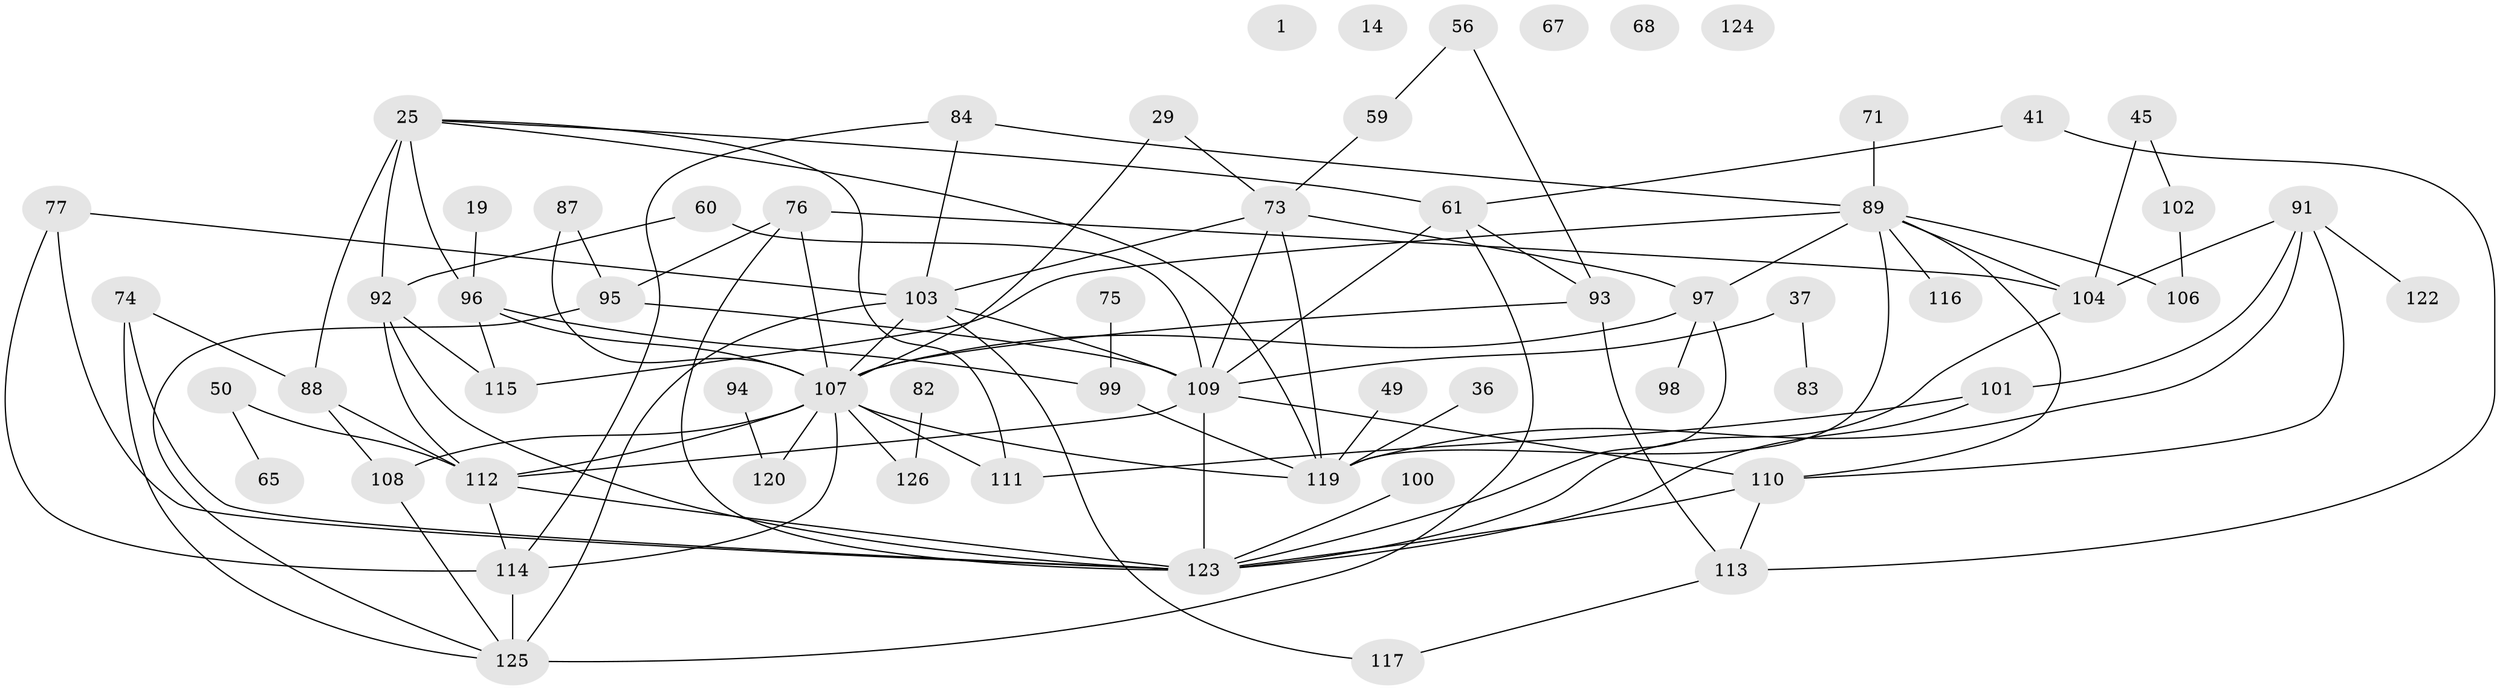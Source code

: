 // original degree distribution, {0: 0.03968253968253968, 6: 0.06349206349206349, 2: 0.23015873015873015, 5: 0.11904761904761904, 1: 0.16666666666666666, 4: 0.14285714285714285, 7: 0.031746031746031744, 3: 0.20634920634920634}
// Generated by graph-tools (version 1.1) at 2025/39/03/09/25 04:39:06]
// undirected, 63 vertices, 104 edges
graph export_dot {
graph [start="1"]
  node [color=gray90,style=filled];
  1;
  14;
  19;
  25;
  29;
  36;
  37;
  41;
  45;
  49;
  50;
  56;
  59;
  60;
  61 [super="+35"];
  65;
  67;
  68;
  71;
  73 [super="+66"];
  74;
  75;
  76 [super="+2"];
  77 [super="+44"];
  82;
  83;
  84;
  87 [super="+46"];
  88 [super="+6"];
  89 [super="+53+34+78"];
  91 [super="+4"];
  92 [super="+57+81"];
  93;
  94;
  95 [super="+33"];
  96;
  97 [super="+79"];
  98;
  99 [super="+90"];
  100;
  101;
  102;
  103 [super="+86+30+51"];
  104 [super="+32"];
  106 [super="+47+42+63+72+8"];
  107 [super="+55+10+70+105"];
  108;
  109 [super="+23+39+64+69"];
  110 [super="+22"];
  111;
  112 [super="+80"];
  113;
  114;
  115;
  116;
  117;
  119 [super="+21"];
  120 [super="+62"];
  122;
  123 [super="+31+121"];
  124;
  125 [super="+58+48"];
  126 [super="+28"];
  19 -- 96;
  25 -- 88 [weight=2];
  25 -- 92;
  25 -- 96;
  25 -- 111;
  25 -- 61;
  25 -- 119;
  29 -- 73;
  29 -- 107;
  36 -- 119;
  37 -- 83;
  37 -- 109;
  41 -- 113;
  41 -- 61;
  45 -- 102;
  45 -- 104;
  49 -- 119;
  50 -- 65;
  50 -- 112 [weight=2];
  56 -- 59;
  56 -- 93;
  59 -- 73;
  60 -- 92;
  60 -- 109;
  61 -- 93;
  61 -- 125;
  61 -- 109 [weight=2];
  71 -- 89;
  73 -- 97 [weight=2];
  73 -- 119 [weight=2];
  73 -- 109 [weight=3];
  73 -- 103;
  74 -- 88;
  74 -- 125;
  74 -- 123;
  75 -- 99;
  76 -- 123 [weight=2];
  76 -- 104 [weight=2];
  76 -- 107;
  76 -- 95;
  77 -- 114;
  77 -- 103;
  77 -- 123;
  82 -- 126;
  84 -- 89;
  84 -- 103;
  84 -- 114;
  87 -- 107 [weight=3];
  87 -- 95;
  88 -- 108;
  88 -- 112;
  89 -- 115;
  89 -- 116;
  89 -- 119 [weight=2];
  89 -- 97 [weight=2];
  89 -- 104;
  89 -- 106;
  89 -- 110;
  91 -- 122;
  91 -- 101;
  91 -- 119;
  91 -- 104;
  91 -- 110;
  92 -- 123;
  92 -- 112;
  92 -- 115;
  93 -- 113;
  93 -- 107;
  94 -- 120;
  95 -- 109;
  95 -- 125 [weight=2];
  96 -- 99 [weight=2];
  96 -- 115;
  96 -- 107;
  97 -- 98;
  97 -- 107;
  97 -- 123 [weight=2];
  99 -- 119;
  100 -- 123;
  101 -- 111;
  101 -- 123;
  102 -- 106;
  103 -- 117;
  103 -- 109;
  103 -- 125 [weight=3];
  103 -- 107;
  104 -- 123;
  107 -- 114;
  107 -- 120;
  107 -- 126;
  107 -- 111;
  107 -- 112;
  107 -- 119 [weight=2];
  107 -- 108;
  108 -- 125;
  109 -- 112 [weight=2];
  109 -- 110;
  109 -- 123;
  110 -- 123 [weight=2];
  110 -- 113;
  112 -- 123 [weight=2];
  112 -- 114;
  113 -- 117;
  114 -- 125 [weight=2];
}
